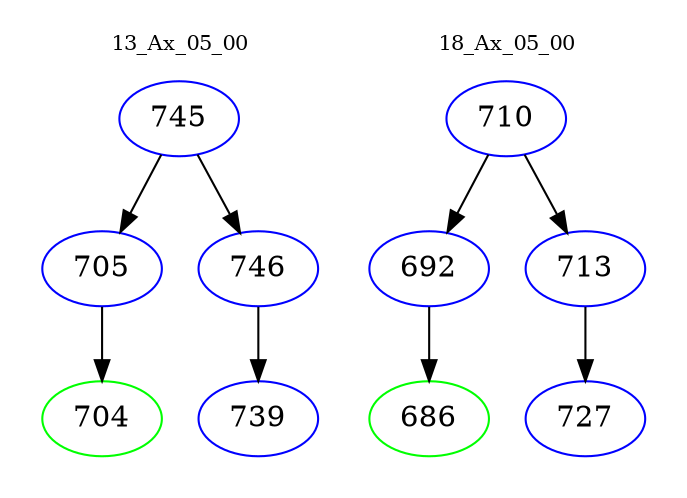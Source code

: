 digraph{
subgraph cluster_0 {
color = white
label = "13_Ax_05_00";
fontsize=10;
T0_745 [label="745", color="blue"]
T0_745 -> T0_705 [color="black"]
T0_705 [label="705", color="blue"]
T0_705 -> T0_704 [color="black"]
T0_704 [label="704", color="green"]
T0_745 -> T0_746 [color="black"]
T0_746 [label="746", color="blue"]
T0_746 -> T0_739 [color="black"]
T0_739 [label="739", color="blue"]
}
subgraph cluster_1 {
color = white
label = "18_Ax_05_00";
fontsize=10;
T1_710 [label="710", color="blue"]
T1_710 -> T1_692 [color="black"]
T1_692 [label="692", color="blue"]
T1_692 -> T1_686 [color="black"]
T1_686 [label="686", color="green"]
T1_710 -> T1_713 [color="black"]
T1_713 [label="713", color="blue"]
T1_713 -> T1_727 [color="black"]
T1_727 [label="727", color="blue"]
}
}
